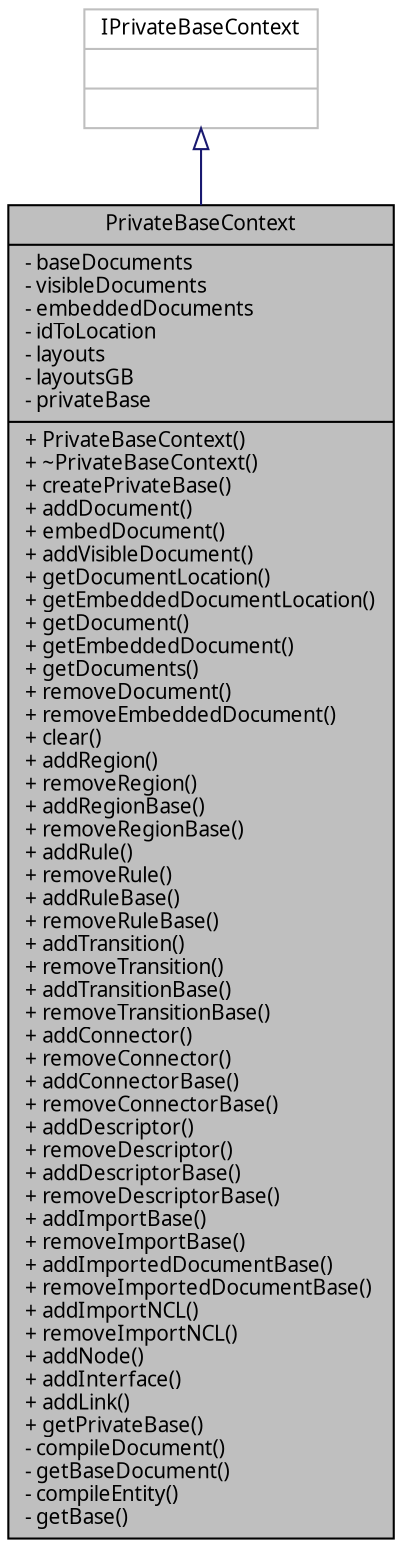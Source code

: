 digraph G
{
  edge [fontname="FreeSans.ttf",fontsize=10,labelfontname="FreeSans.ttf",labelfontsize=10];
  node [fontname="FreeSans.ttf",fontsize=10,shape=record];
  Node1 [label="{PrivateBaseContext\n|- baseDocuments\l- visibleDocuments\l- embeddedDocuments\l- idToLocation\l- layouts\l- layoutsGB\l- privateBase\l|+ PrivateBaseContext()\l+ ~PrivateBaseContext()\l+ createPrivateBase()\l+ addDocument()\l+ embedDocument()\l+ addVisibleDocument()\l+ getDocumentLocation()\l+ getEmbeddedDocumentLocation()\l+ getDocument()\l+ getEmbeddedDocument()\l+ getDocuments()\l+ removeDocument()\l+ removeEmbeddedDocument()\l+ clear()\l+ addRegion()\l+ removeRegion()\l+ addRegionBase()\l+ removeRegionBase()\l+ addRule()\l+ removeRule()\l+ addRuleBase()\l+ removeRuleBase()\l+ addTransition()\l+ removeTransition()\l+ addTransitionBase()\l+ removeTransitionBase()\l+ addConnector()\l+ removeConnector()\l+ addConnectorBase()\l+ removeConnectorBase()\l+ addDescriptor()\l+ removeDescriptor()\l+ addDescriptorBase()\l+ removeDescriptorBase()\l+ addImportBase()\l+ removeImportBase()\l+ addImportedDocumentBase()\l+ removeImportedDocumentBase()\l+ addImportNCL()\l+ removeImportNCL()\l+ addNode()\l+ addInterface()\l+ addLink()\l+ getPrivateBase()\l- compileDocument()\l- getBaseDocument()\l- compileEntity()\l- getBase()\l}",height=0.2,width=0.4,color="black", fillcolor="grey75", style="filled" fontcolor="black"];
  Node2 -> Node1 [dir=back,color="midnightblue",fontsize=10,style="solid",arrowtail="empty",fontname="FreeSans.ttf"];
  Node2 [label="{IPrivateBaseContext\n||}",height=0.2,width=0.4,color="grey75", fillcolor="white", style="filled"];
}
